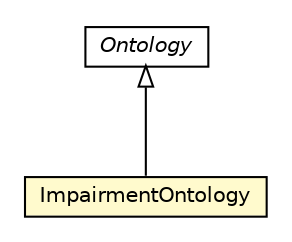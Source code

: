 #!/usr/local/bin/dot
#
# Class diagram 
# Generated by UMLGraph version R5_6-24-gf6e263 (http://www.umlgraph.org/)
#

digraph G {
	edge [fontname="Helvetica",fontsize=10,labelfontname="Helvetica",labelfontsize=10];
	node [fontname="Helvetica",fontsize=10,shape=plaintext];
	nodesep=0.25;
	ranksep=0.5;
	// org.universAAL.middleware.owl.Ontology
	c4783452 [label=<<table title="org.universAAL.middleware.owl.Ontology" border="0" cellborder="1" cellspacing="0" cellpadding="2" port="p" href="../../middleware/owl/Ontology.html">
		<tr><td><table border="0" cellspacing="0" cellpadding="1">
<tr><td align="center" balign="center"><font face="Helvetica-Oblique"> Ontology </font></td></tr>
		</table></td></tr>
		</table>>, URL="../../middleware/owl/Ontology.html", fontname="Helvetica", fontcolor="black", fontsize=10.0];
	// org.universAAL.ontology.impairment.ImpairmentOntology
	c4784270 [label=<<table title="org.universAAL.ontology.impairment.ImpairmentOntology" border="0" cellborder="1" cellspacing="0" cellpadding="2" port="p" bgcolor="lemonChiffon" href="./ImpairmentOntology.html">
		<tr><td><table border="0" cellspacing="0" cellpadding="1">
<tr><td align="center" balign="center"> ImpairmentOntology </td></tr>
		</table></td></tr>
		</table>>, URL="./ImpairmentOntology.html", fontname="Helvetica", fontcolor="black", fontsize=10.0];
	//org.universAAL.ontology.impairment.ImpairmentOntology extends org.universAAL.middleware.owl.Ontology
	c4783452:p -> c4784270:p [dir=back,arrowtail=empty];
}

